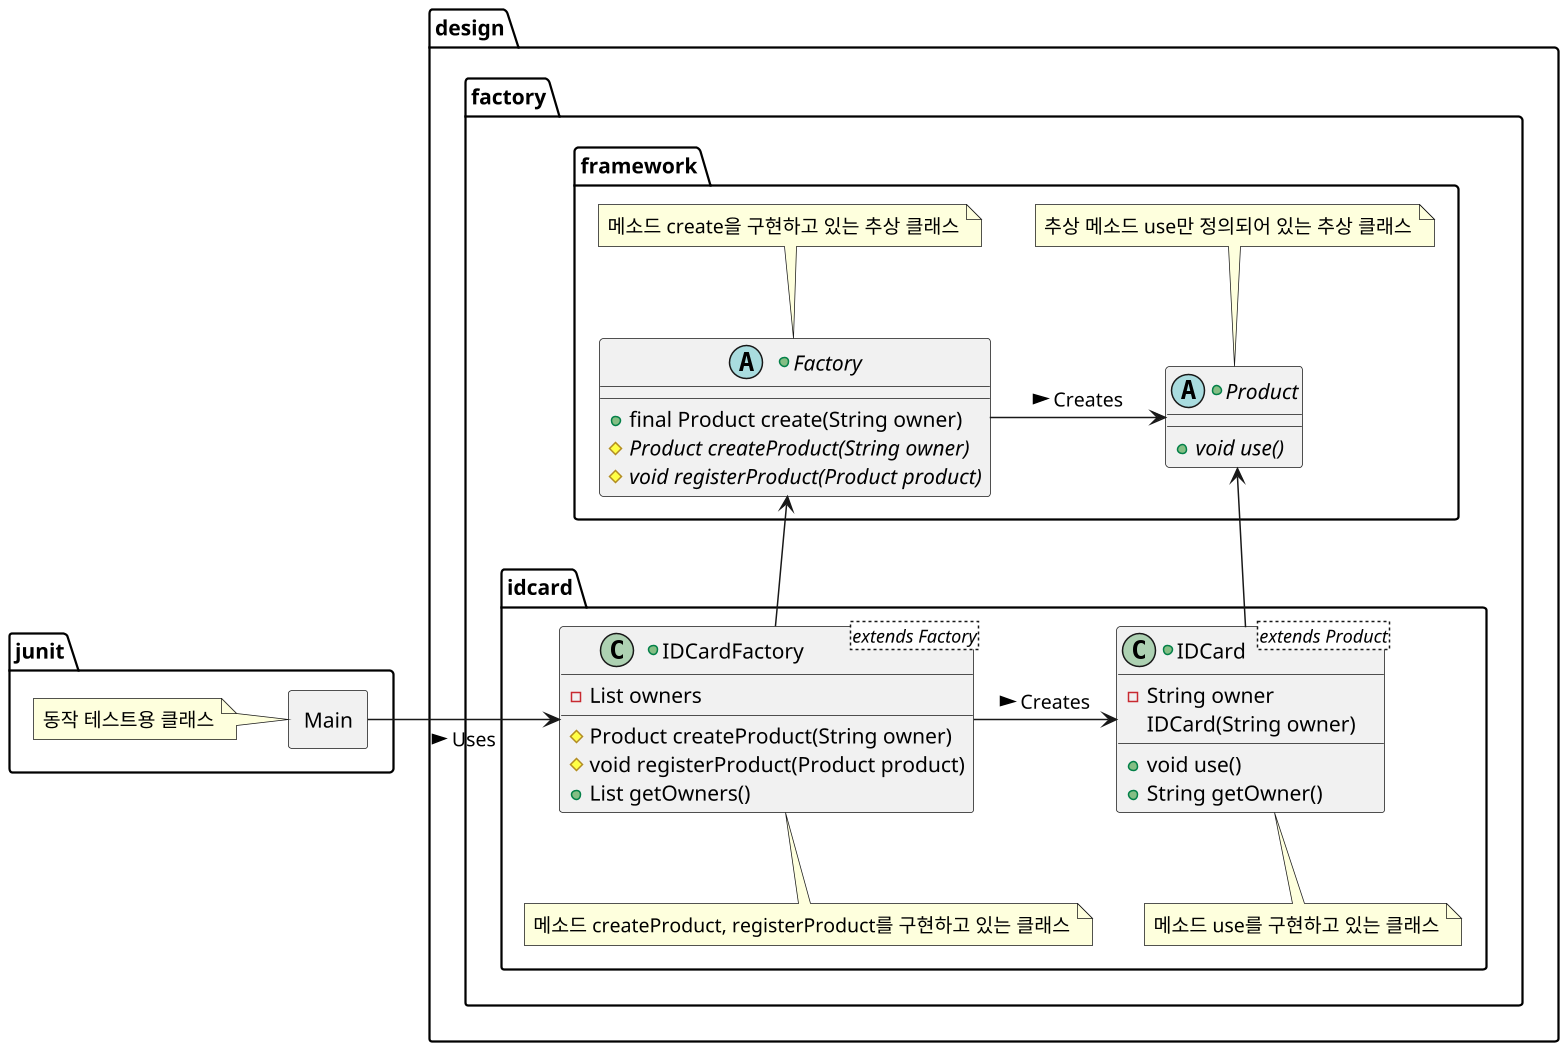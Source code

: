 @startuml Template_Method_Pattern
scale 1.5
allowmixing

package junit {
    rectangle Main
    note left of Main
        동작 테스트용 클래스
    end note
}

package design.factory.framework {
    +abstract class Product {
        +{abstract}void use()
    }
    note top of Product
        추상 메소드 use만 정의되어 있는 추상 클래스
    end note


    +abstract class Factory {
        +final Product create(String owner)
        #{abstract}Product createProduct(String owner)
        #{abstract}void registerProduct(Product product)
    }
    note top of Factory
        메소드 create을 구현하고 있는 추상 클래스
    end note
}

package design.factory.idcard {
    +class IDCard <extends Product> {
        -String owner
        {field} IDCard(String owner)
        +void use()
        +String getOwner()
    }
    note bottom of IDCard
        메소드 use를 구현하고 있는 클래스
    end note

    +class IDCardFactory <extends Factory> {
        -List owners
        #Product createProduct(String owner)
        #void registerProduct(Product product)
        +List getOwners()
    }
    note bottom of IDCardFactory
        메소드 createProduct, registerProduct를 구현하고 있는 클래스
    end note
}

Main -right-> IDCardFactory : Uses >
IDCardFactory -up-> Factory
IDCardFactory -right-> IDCard : Creates >
Factory -right-> Product : Creates >
IDCard -up-> Product
@enduml